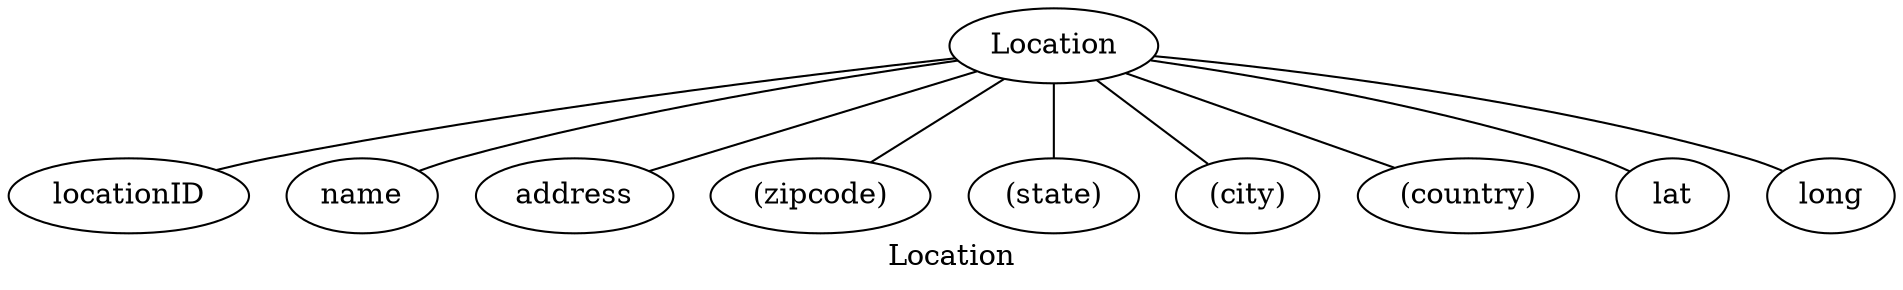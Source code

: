 strict graph Location {
    label="Location"
    Location -- locationID
    Location -- name
    Location -- address
    Location -- "(zipcode)"
    Location -- "(state)"
    Location -- "(city)"
    Location -- "(country)"
    Location -- lat
    Location -- long
}